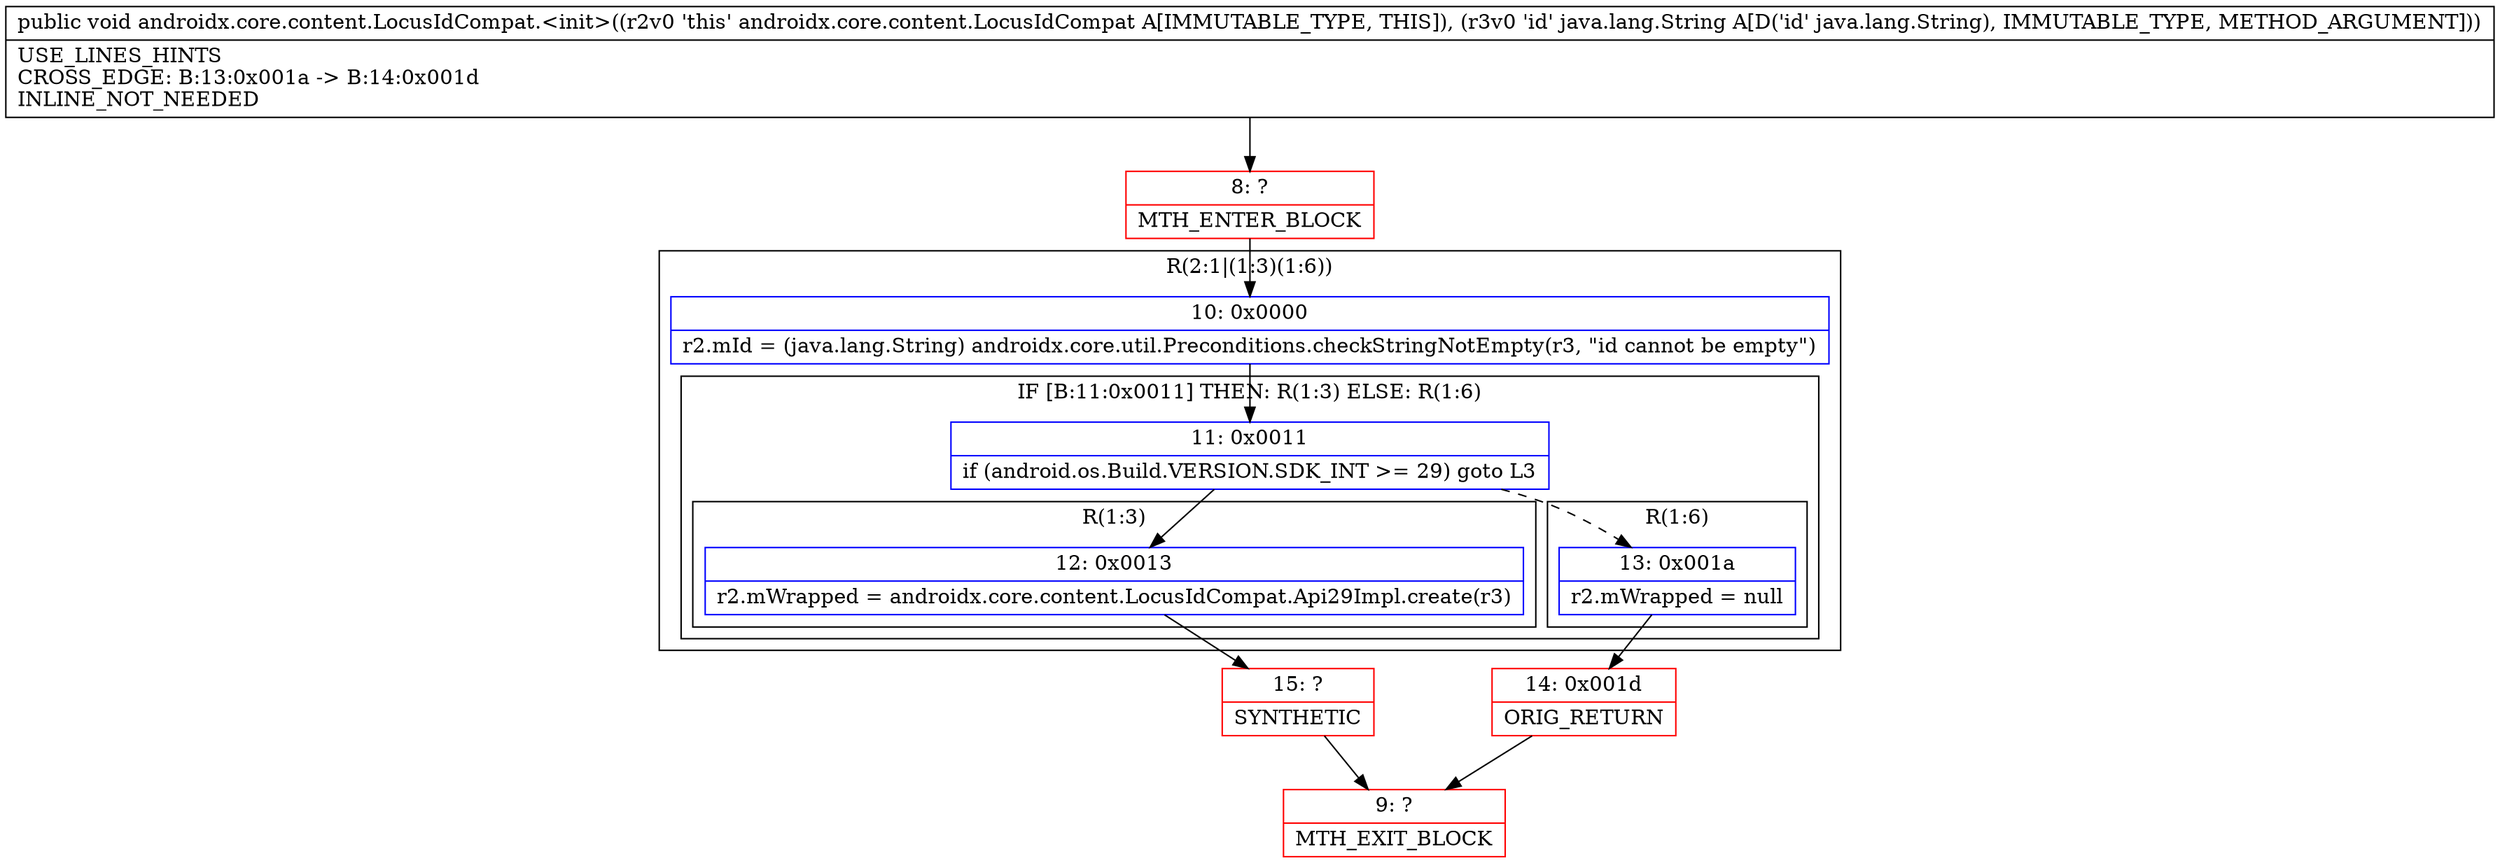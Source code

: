digraph "CFG forandroidx.core.content.LocusIdCompat.\<init\>(Ljava\/lang\/String;)V" {
subgraph cluster_Region_705631581 {
label = "R(2:1|(1:3)(1:6))";
node [shape=record,color=blue];
Node_10 [shape=record,label="{10\:\ 0x0000|r2.mId = (java.lang.String) androidx.core.util.Preconditions.checkStringNotEmpty(r3, \"id cannot be empty\")\l}"];
subgraph cluster_IfRegion_467865987 {
label = "IF [B:11:0x0011] THEN: R(1:3) ELSE: R(1:6)";
node [shape=record,color=blue];
Node_11 [shape=record,label="{11\:\ 0x0011|if (android.os.Build.VERSION.SDK_INT \>= 29) goto L3\l}"];
subgraph cluster_Region_1249049841 {
label = "R(1:3)";
node [shape=record,color=blue];
Node_12 [shape=record,label="{12\:\ 0x0013|r2.mWrapped = androidx.core.content.LocusIdCompat.Api29Impl.create(r3)\l}"];
}
subgraph cluster_Region_480145785 {
label = "R(1:6)";
node [shape=record,color=blue];
Node_13 [shape=record,label="{13\:\ 0x001a|r2.mWrapped = null\l}"];
}
}
}
Node_8 [shape=record,color=red,label="{8\:\ ?|MTH_ENTER_BLOCK\l}"];
Node_15 [shape=record,color=red,label="{15\:\ ?|SYNTHETIC\l}"];
Node_9 [shape=record,color=red,label="{9\:\ ?|MTH_EXIT_BLOCK\l}"];
Node_14 [shape=record,color=red,label="{14\:\ 0x001d|ORIG_RETURN\l}"];
MethodNode[shape=record,label="{public void androidx.core.content.LocusIdCompat.\<init\>((r2v0 'this' androidx.core.content.LocusIdCompat A[IMMUTABLE_TYPE, THIS]), (r3v0 'id' java.lang.String A[D('id' java.lang.String), IMMUTABLE_TYPE, METHOD_ARGUMENT]))  | USE_LINES_HINTS\lCROSS_EDGE: B:13:0x001a \-\> B:14:0x001d\lINLINE_NOT_NEEDED\l}"];
MethodNode -> Node_8;Node_10 -> Node_11;
Node_11 -> Node_12;
Node_11 -> Node_13[style=dashed];
Node_12 -> Node_15;
Node_13 -> Node_14;
Node_8 -> Node_10;
Node_15 -> Node_9;
Node_14 -> Node_9;
}

